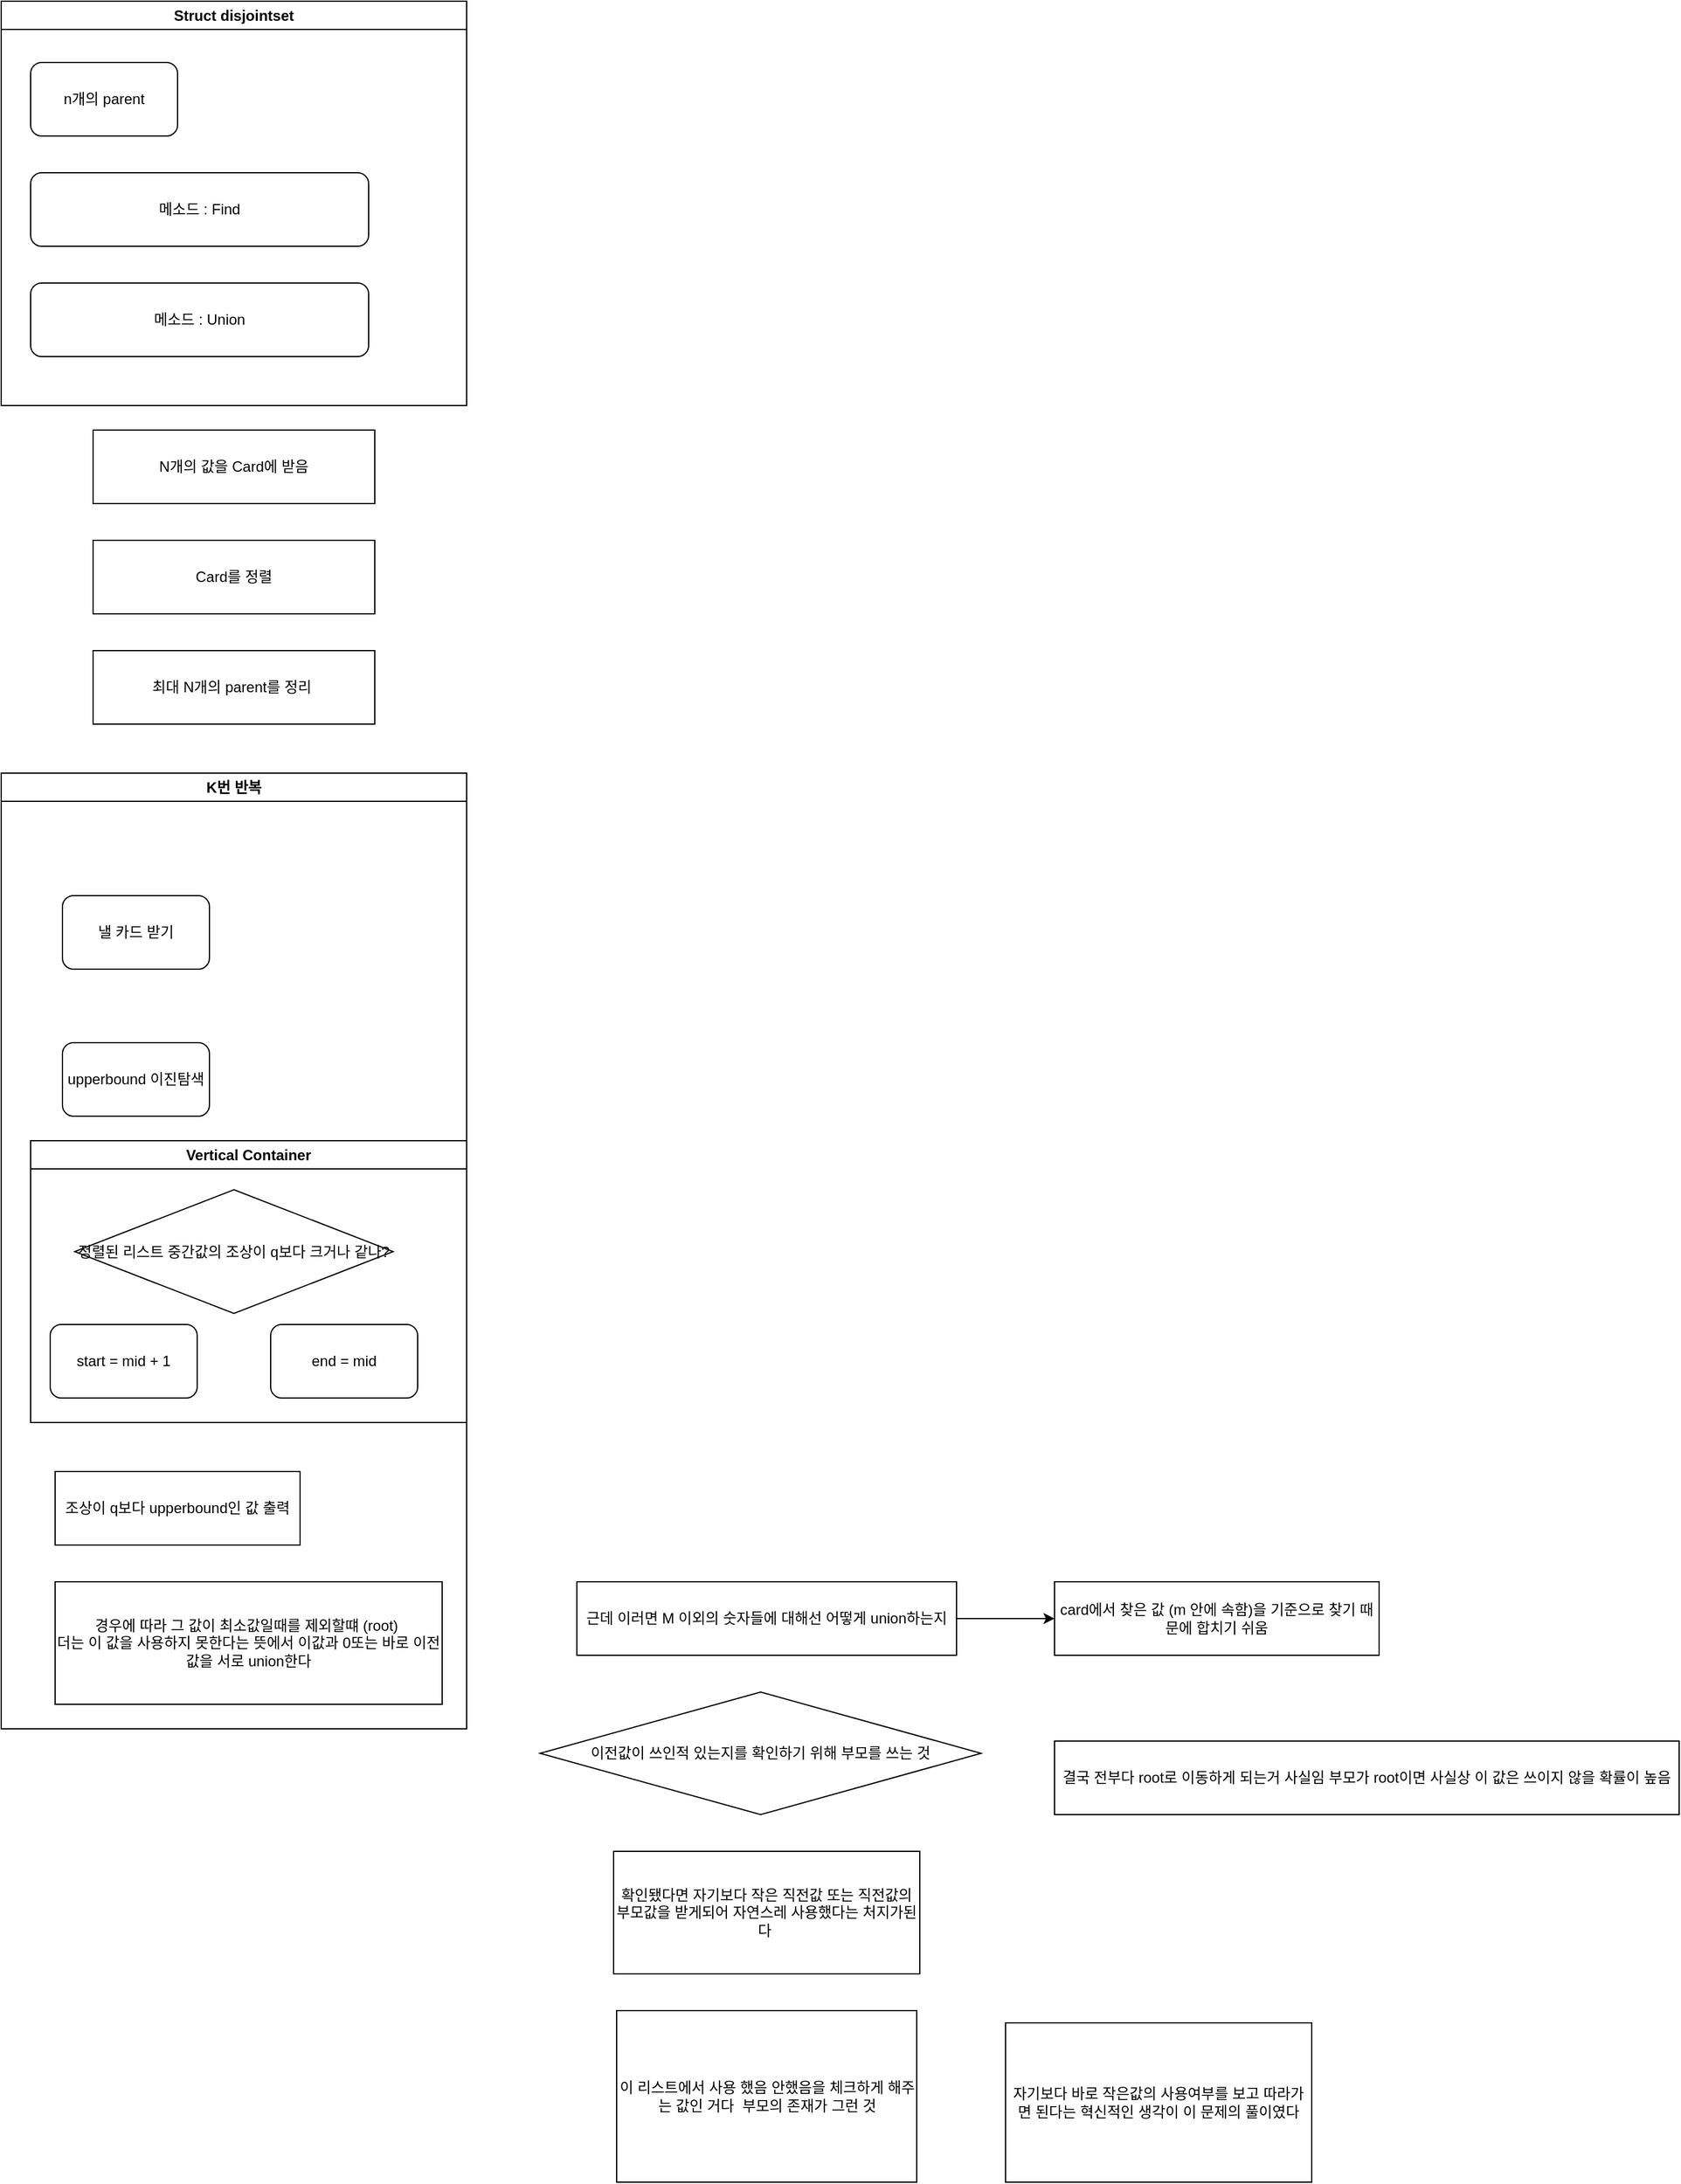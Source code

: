 <mxfile version="22.1.16" type="device">
  <diagram name="페이지-1" id="0rD39pblOmnpPfaXjF8F">
    <mxGraphModel dx="1180" dy="713" grid="1" gridSize="10" guides="1" tooltips="1" connect="1" arrows="1" fold="1" page="1" pageScale="1" pageWidth="827" pageHeight="1169" math="0" shadow="0">
      <root>
        <mxCell id="0" />
        <mxCell id="1" parent="0" />
        <mxCell id="2n7U7Ub8cv8bOTWgTDOw-1" value="N개의 값을 Card에 받음" style="rounded=0;whiteSpace=wrap;html=1;" vertex="1" parent="1">
          <mxGeometry x="345" y="480" width="230" height="60" as="geometry" />
        </mxCell>
        <mxCell id="2n7U7Ub8cv8bOTWgTDOw-2" value="Struct disjointset" style="swimlane;whiteSpace=wrap;html=1;" vertex="1" parent="1">
          <mxGeometry x="270" y="130" width="380" height="330" as="geometry" />
        </mxCell>
        <mxCell id="2n7U7Ub8cv8bOTWgTDOw-3" value="n개의 parent" style="rounded=1;whiteSpace=wrap;html=1;" vertex="1" parent="2n7U7Ub8cv8bOTWgTDOw-2">
          <mxGeometry x="24" y="50" width="120" height="60" as="geometry" />
        </mxCell>
        <mxCell id="2n7U7Ub8cv8bOTWgTDOw-4" value="메소드 : Find" style="rounded=1;whiteSpace=wrap;html=1;" vertex="1" parent="2n7U7Ub8cv8bOTWgTDOw-2">
          <mxGeometry x="24" y="140" width="276" height="60" as="geometry" />
        </mxCell>
        <mxCell id="2n7U7Ub8cv8bOTWgTDOw-11" value="메소드 : Union" style="rounded=1;whiteSpace=wrap;html=1;" vertex="1" parent="2n7U7Ub8cv8bOTWgTDOw-2">
          <mxGeometry x="24" y="230" width="276" height="60" as="geometry" />
        </mxCell>
        <mxCell id="2n7U7Ub8cv8bOTWgTDOw-12" value="Card를 정렬" style="rounded=0;whiteSpace=wrap;html=1;" vertex="1" parent="1">
          <mxGeometry x="345" y="570" width="230" height="60" as="geometry" />
        </mxCell>
        <mxCell id="2n7U7Ub8cv8bOTWgTDOw-13" value="최대 N개의 parent를 정리&amp;nbsp;" style="rounded=0;whiteSpace=wrap;html=1;" vertex="1" parent="1">
          <mxGeometry x="345" y="660" width="230" height="60" as="geometry" />
        </mxCell>
        <mxCell id="2n7U7Ub8cv8bOTWgTDOw-16" value="K번 반복" style="swimlane;whiteSpace=wrap;html=1;" vertex="1" parent="1">
          <mxGeometry x="270" y="760" width="380" height="780" as="geometry" />
        </mxCell>
        <mxCell id="2n7U7Ub8cv8bOTWgTDOw-17" value="낼 카드 받기" style="rounded=1;whiteSpace=wrap;html=1;" vertex="1" parent="2n7U7Ub8cv8bOTWgTDOw-16">
          <mxGeometry x="50" y="100" width="120" height="60" as="geometry" />
        </mxCell>
        <mxCell id="2n7U7Ub8cv8bOTWgTDOw-18" value="upperbound 이진탐색" style="rounded=1;whiteSpace=wrap;html=1;" vertex="1" parent="2n7U7Ub8cv8bOTWgTDOw-16">
          <mxGeometry x="50" y="220" width="120" height="60" as="geometry" />
        </mxCell>
        <mxCell id="2n7U7Ub8cv8bOTWgTDOw-22" value="Vertical Container" style="swimlane;whiteSpace=wrap;html=1;" vertex="1" parent="2n7U7Ub8cv8bOTWgTDOw-16">
          <mxGeometry x="24" y="300" width="356" height="230" as="geometry" />
        </mxCell>
        <mxCell id="2n7U7Ub8cv8bOTWgTDOw-19" value="정렬된 리스트 중간값의 조상이 q보다 크거나 같나?" style="rounded=0;whiteSpace=wrap;html=1;shape=rhombus;perimeter=rhombusPerimeter;" vertex="1" parent="2n7U7Ub8cv8bOTWgTDOw-22">
          <mxGeometry x="36" y="40" width="260" height="101" as="geometry" />
        </mxCell>
        <mxCell id="2n7U7Ub8cv8bOTWgTDOw-21" value="end = mid" style="rounded=1;whiteSpace=wrap;html=1;" vertex="1" parent="2n7U7Ub8cv8bOTWgTDOw-22">
          <mxGeometry x="196" y="150" width="120" height="60" as="geometry" />
        </mxCell>
        <mxCell id="2n7U7Ub8cv8bOTWgTDOw-20" value="start = mid + 1" style="rounded=1;whiteSpace=wrap;html=1;" vertex="1" parent="2n7U7Ub8cv8bOTWgTDOw-22">
          <mxGeometry x="16" y="150" width="120" height="60" as="geometry" />
        </mxCell>
        <mxCell id="2n7U7Ub8cv8bOTWgTDOw-23" value="조상이 q보다 upperbound인 값 출력" style="rounded=0;whiteSpace=wrap;html=1;" vertex="1" parent="2n7U7Ub8cv8bOTWgTDOw-16">
          <mxGeometry x="44" y="570" width="200" height="60" as="geometry" />
        </mxCell>
        <mxCell id="2n7U7Ub8cv8bOTWgTDOw-24" value="경우에 따라 그 값이 최소값일때를 제외할떄 (root)&amp;nbsp;&lt;br&gt;더는 이 값을 사용하지 못한다는 뜻에서 이값과 0또는 바로 이전값을 서로 union한다" style="rounded=0;whiteSpace=wrap;html=1;" vertex="1" parent="2n7U7Ub8cv8bOTWgTDOw-16">
          <mxGeometry x="44" y="660" width="316" height="100" as="geometry" />
        </mxCell>
        <mxCell id="2n7U7Ub8cv8bOTWgTDOw-27" value="" style="edgeStyle=orthogonalEdgeStyle;rounded=0;orthogonalLoop=1;jettySize=auto;html=1;" edge="1" parent="1" source="2n7U7Ub8cv8bOTWgTDOw-25" target="2n7U7Ub8cv8bOTWgTDOw-26">
          <mxGeometry relative="1" as="geometry" />
        </mxCell>
        <mxCell id="2n7U7Ub8cv8bOTWgTDOw-25" value="근데 이러면 M 이외의 숫자들에 대해선 어떻게 union하는지" style="rounded=0;whiteSpace=wrap;html=1;" vertex="1" parent="1">
          <mxGeometry x="740" y="1420" width="310" height="60" as="geometry" />
        </mxCell>
        <mxCell id="2n7U7Ub8cv8bOTWgTDOw-26" value="card에서 찾은 값 (m 안에 속함)을 기준으로 찾기 때문에 합치기 쉬움" style="whiteSpace=wrap;html=1;rounded=0;" vertex="1" parent="1">
          <mxGeometry x="1130" y="1420" width="265" height="60" as="geometry" />
        </mxCell>
        <mxCell id="2n7U7Ub8cv8bOTWgTDOw-28" value="결국 전부다 root로 이동하게 되는거 사실임 부모가 root이면 사실상 이 값은 쓰이지 않을 확률이 높음" style="whiteSpace=wrap;html=1;rounded=0;" vertex="1" parent="1">
          <mxGeometry x="1130" y="1550" width="510" height="60" as="geometry" />
        </mxCell>
        <mxCell id="2n7U7Ub8cv8bOTWgTDOw-29" value="이전값이 쓰인적 있는지를 확인하기 위해 부모를 쓰는 것" style="rhombus;whiteSpace=wrap;html=1;" vertex="1" parent="1">
          <mxGeometry x="710" y="1510" width="360" height="100" as="geometry" />
        </mxCell>
        <mxCell id="2n7U7Ub8cv8bOTWgTDOw-30" value="확인됐다면 자기보다 작은 직전값 또는 직전값의 부모값을 받게되어 자연스레 사용했다는 처지가된다&amp;nbsp;" style="rounded=0;whiteSpace=wrap;html=1;" vertex="1" parent="1">
          <mxGeometry x="770" y="1640" width="250" height="100" as="geometry" />
        </mxCell>
        <mxCell id="2n7U7Ub8cv8bOTWgTDOw-31" value="이 리스트에서 사용 했음 안했음을 체크하게 해주는 값인 거다&amp;nbsp; 부모의 존재가 그런 것" style="rounded=0;whiteSpace=wrap;html=1;" vertex="1" parent="1">
          <mxGeometry x="772.5" y="1770" width="245" height="140" as="geometry" />
        </mxCell>
        <mxCell id="2n7U7Ub8cv8bOTWgTDOw-32" value="자기보다 바로 작은값의 사용여부를 보고 따라가면 된다는 혁신적인 생각이 이 문제의 풀이였다" style="rounded=0;whiteSpace=wrap;html=1;" vertex="1" parent="1">
          <mxGeometry x="1090" y="1780" width="250" height="130" as="geometry" />
        </mxCell>
      </root>
    </mxGraphModel>
  </diagram>
</mxfile>
